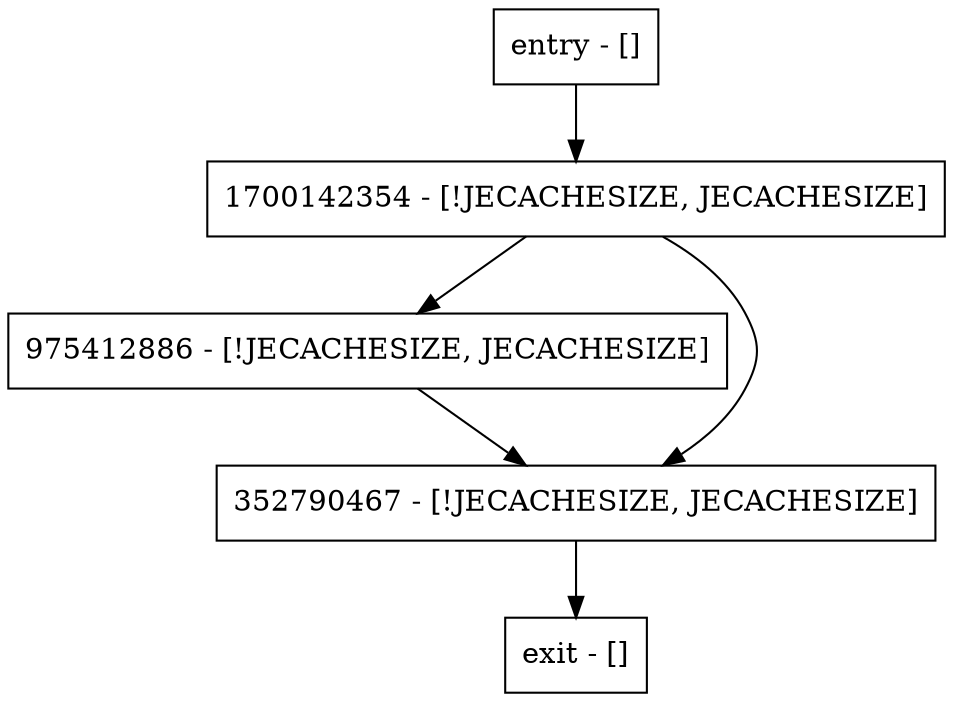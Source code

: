 digraph appendLsn {
node [shape=record];
entry [label="entry - []"];
exit [label="exit - []"];
975412886 [label="975412886 - [!JECACHESIZE, JECACHESIZE]"];
352790467 [label="352790467 - [!JECACHESIZE, JECACHESIZE]"];
1700142354 [label="1700142354 - [!JECACHESIZE, JECACHESIZE]"];
entry;
exit;
entry -> 1700142354;
975412886 -> 352790467;
352790467 -> exit;
1700142354 -> 975412886;
1700142354 -> 352790467;
}
